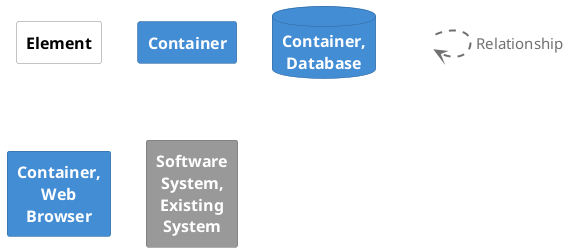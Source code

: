 @startuml
set separator none

skinparam {
  shadowing false
  arrowFontSize 15
  defaultTextAlignment center
  wrapWidth 100
  maxMessageSize 100
}
hide stereotype

skinparam rectangle<<_transparent>> {
  BorderColor transparent
  BackgroundColor transparent
  FontColor transparent
}

skinparam rectangle<<1>> {
  BackgroundColor #ffffff
  FontColor #000000
  BorderColor #888888
}
rectangle "==Element" <<1>>

skinparam rectangle<<2>> {
  BackgroundColor #438dd5
  FontColor #ffffff
  BorderColor #2e6295
}
rectangle "==Container" <<2>>

skinparam database<<3>> {
  BackgroundColor #438dd5
  FontColor #ffffff
  BorderColor #2e6295
}
database "==Container, Database" <<3>>

skinparam rectangle<<4>> {
  BackgroundColor #438dd5
  FontColor #ffffff
  BorderColor #2e6295
}
rectangle "==Container, Web Browser" <<4>>

skinparam rectangle<<5>> {
  BackgroundColor #999999
  FontColor #ffffff
  BorderColor #6b6b6b
}
rectangle "==Software System, Existing System" <<5>>

rectangle "." <<_transparent>> as 6
6 .[#707070,thickness=2].> 6 : "<color:#707070>Relationship"


@enduml